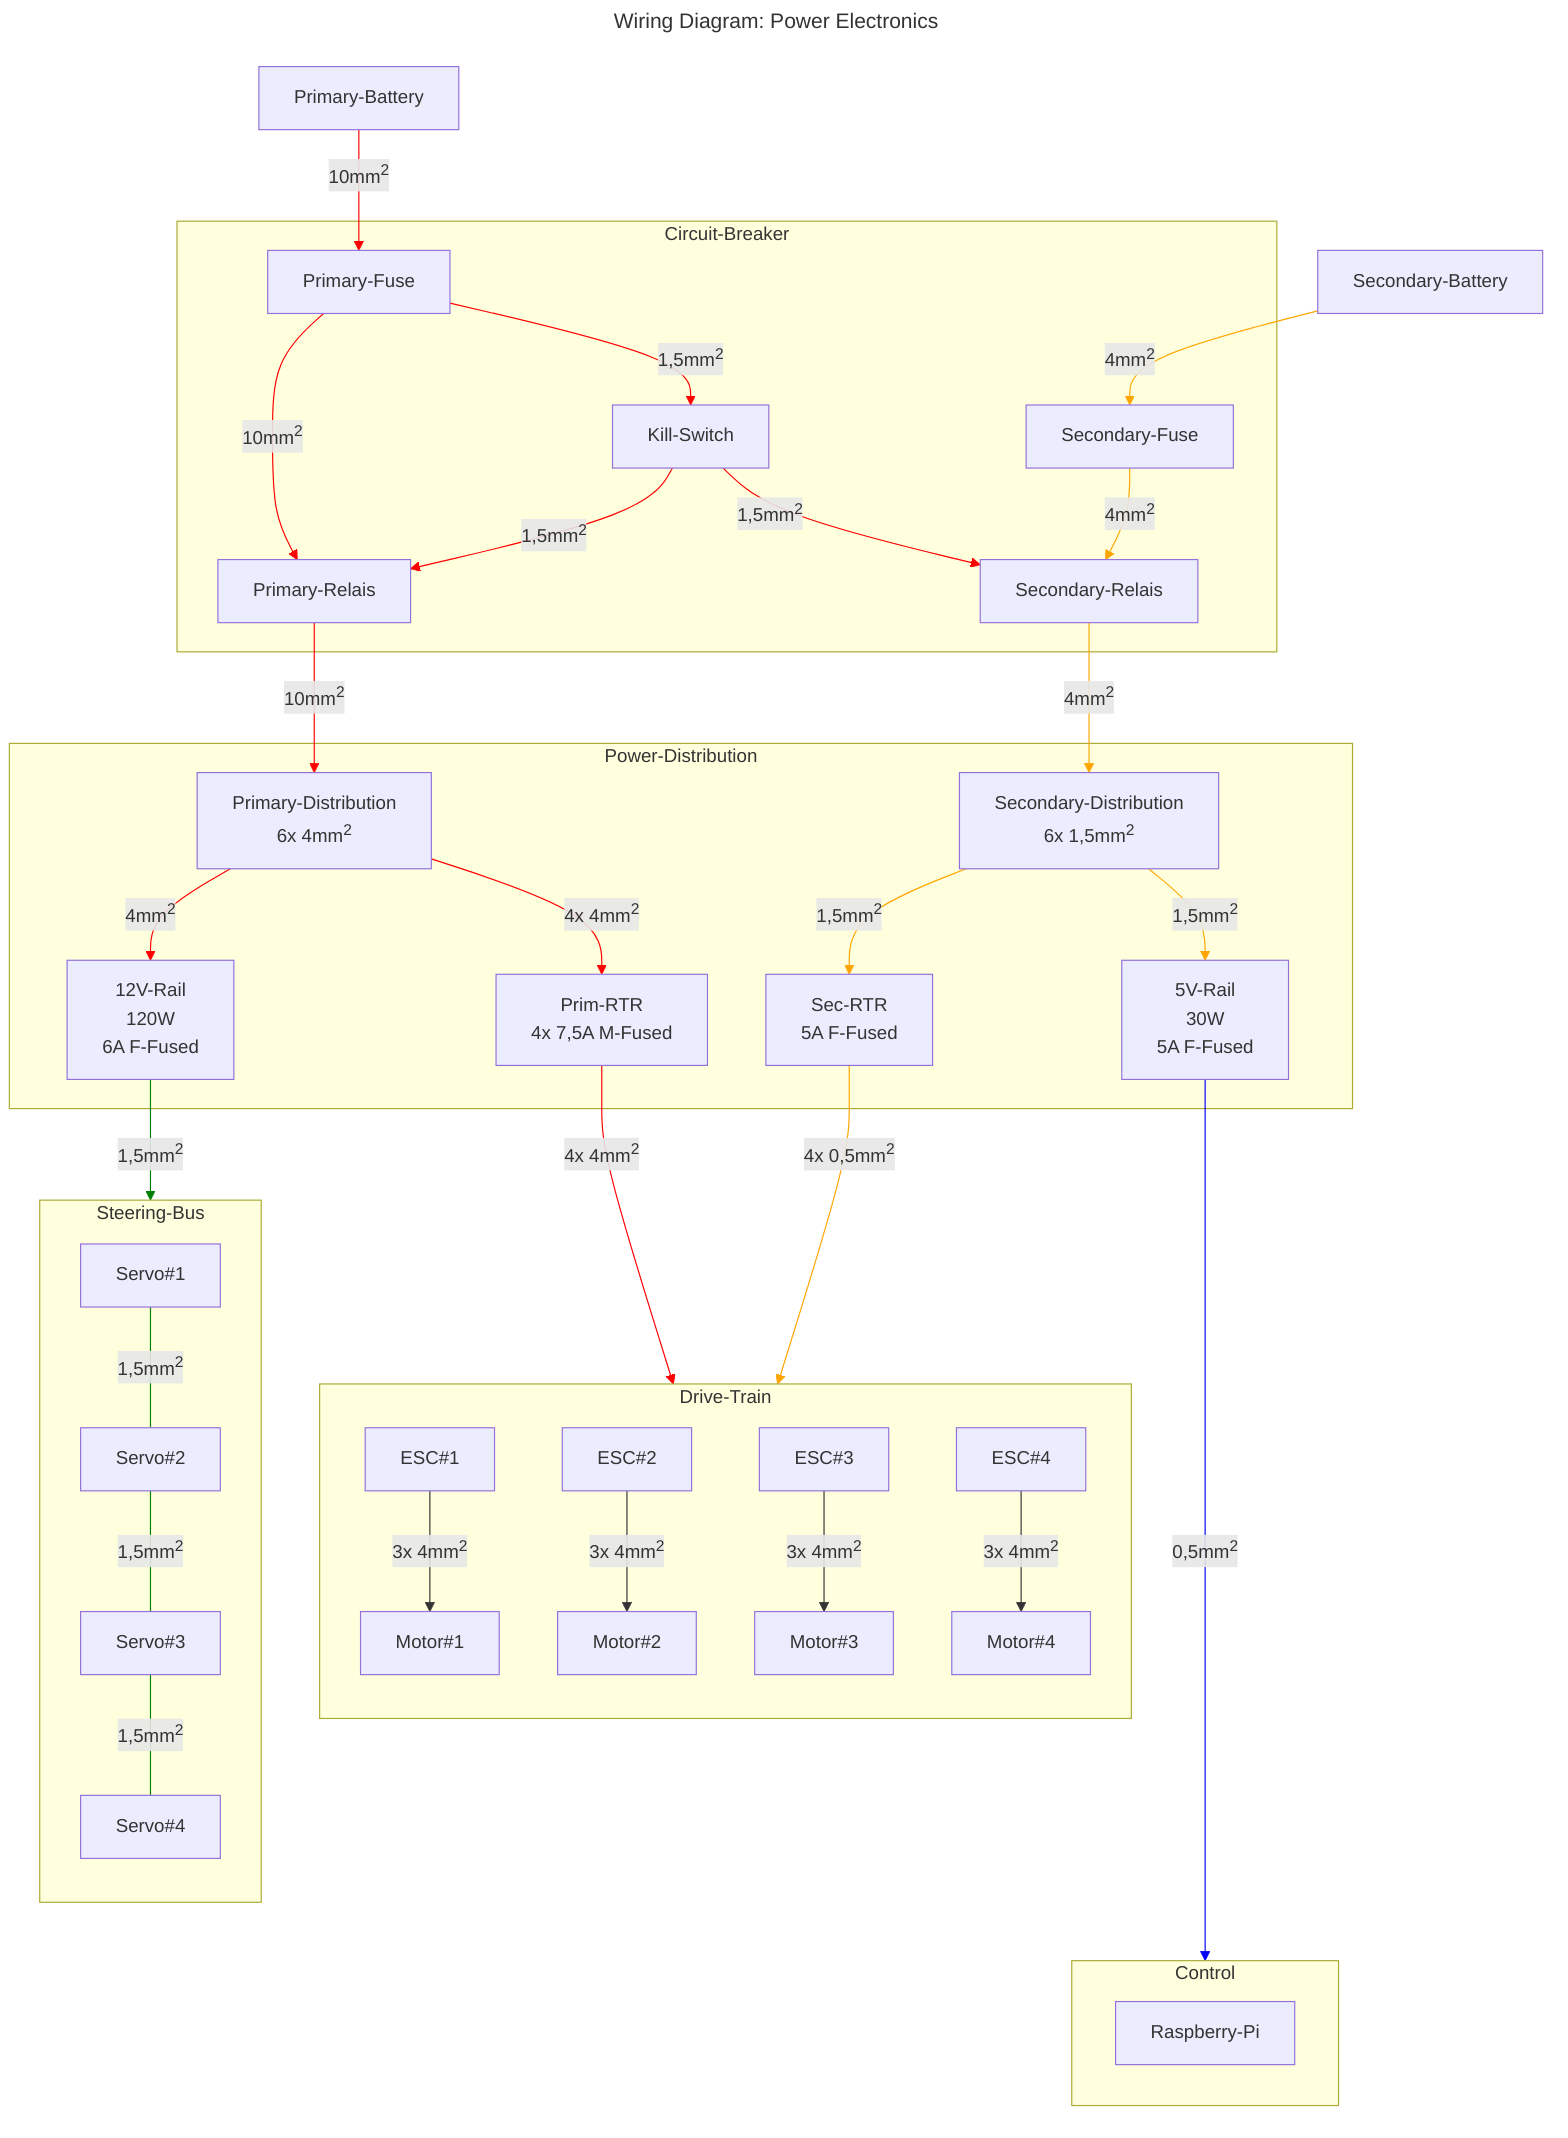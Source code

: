 ---
title: "Wiring Diagram: Power Electronics"
---

graph TB

Primary-Battery --> |10mm<sup>2| Primary-Fuse
Secondary-Battery --> |4mm<sup>2| Secondary-Fuse
subgraph Circuit-Breaker
    direction TB
    Primary-Fuse --> |10mm<sup>2| Primary-Relais
    Primary-Fuse --> |1,5mm<sup>2| Kill-Switch --> |1,5mm<sup>2| Primary-Relais & Secondary-Relais  
    Secondary-Fuse --> |4mm<sup>2| Secondary-Relais
end

Primary-Relais --> |10mm<sup>2| PD
Secondary-Relais --> |4mm<sup>2| SD
subgraph Power-Distribution
    direction TB
    PD[Primary-Distribution \n 6x 4mm<sup>2] 
    PD --> |4mm<sup>2| PDF1[12V-Rail \n 120W \n 6A F-Fused]
    PD --> |4x 4mm<sup>2| PDF2[Prim-RTR \n 4x 7,5A M-Fused] 
    SD[Secondary-Distribution \n 6x 1,5mm<sup>2] --> |1,5mm<sup>2| SDF1[Sec-RTR \n 5A F-Fused] & SDF2[5V-Rail \n 30W \n 5A F-Fused]
end

PDF1 --> |1,5mm<sup>2| Steering-Bus
subgraph Steering-Bus
    direction TB
    Servo#1 --- |1,5mm<sup>2| Servo#2 --- |1,5mm<sup>2| Servo#3 --- |1,5mm<sup>2| Servo#4
end


PDF2--> |4x 4mm<sup>2| Drive-Train
SDF1 --> |4x 0,5mm<sup>2| Drive-Train
subgraph Drive-Train
    direction TB
    ESC#1 --> |3x 4mm<sup>2| Motor#1
    ESC#2 --> |3x 4mm<sup>2| Motor#2
    ESC#3 --> |3x 4mm<sup>2| Motor#3
    ESC#4 --> |3x 4mm<sup>2| Motor#4
end

SDF2 ---> |0,5mm<sup>2| Control
subgraph Control
    Raspberry-Pi
end

linkStyle 0,2,3,4,5,7,9,10,17 stroke:red
linkStyle 1,6,8,11,12,18 stroke:orange
linkStyle 13,14,15,16 stroke:green
linkStyle 23 stroke:blue